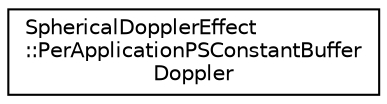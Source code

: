 digraph "Graphical Class Hierarchy"
{
 // LATEX_PDF_SIZE
  edge [fontname="Helvetica",fontsize="10",labelfontname="Helvetica",labelfontsize="10"];
  node [fontname="Helvetica",fontsize="10",shape=record];
  rankdir="LR";
  Node0 [label="SphericalDopplerEffect\l::PerApplicationPSConstantBuffer\lDoppler",height=0.2,width=0.4,color="black", fillcolor="white", style="filled",URL="$struct_spherical_doppler_effect_1_1_per_application_p_s_constant_buffer_doppler.html",tooltip=" "];
}
